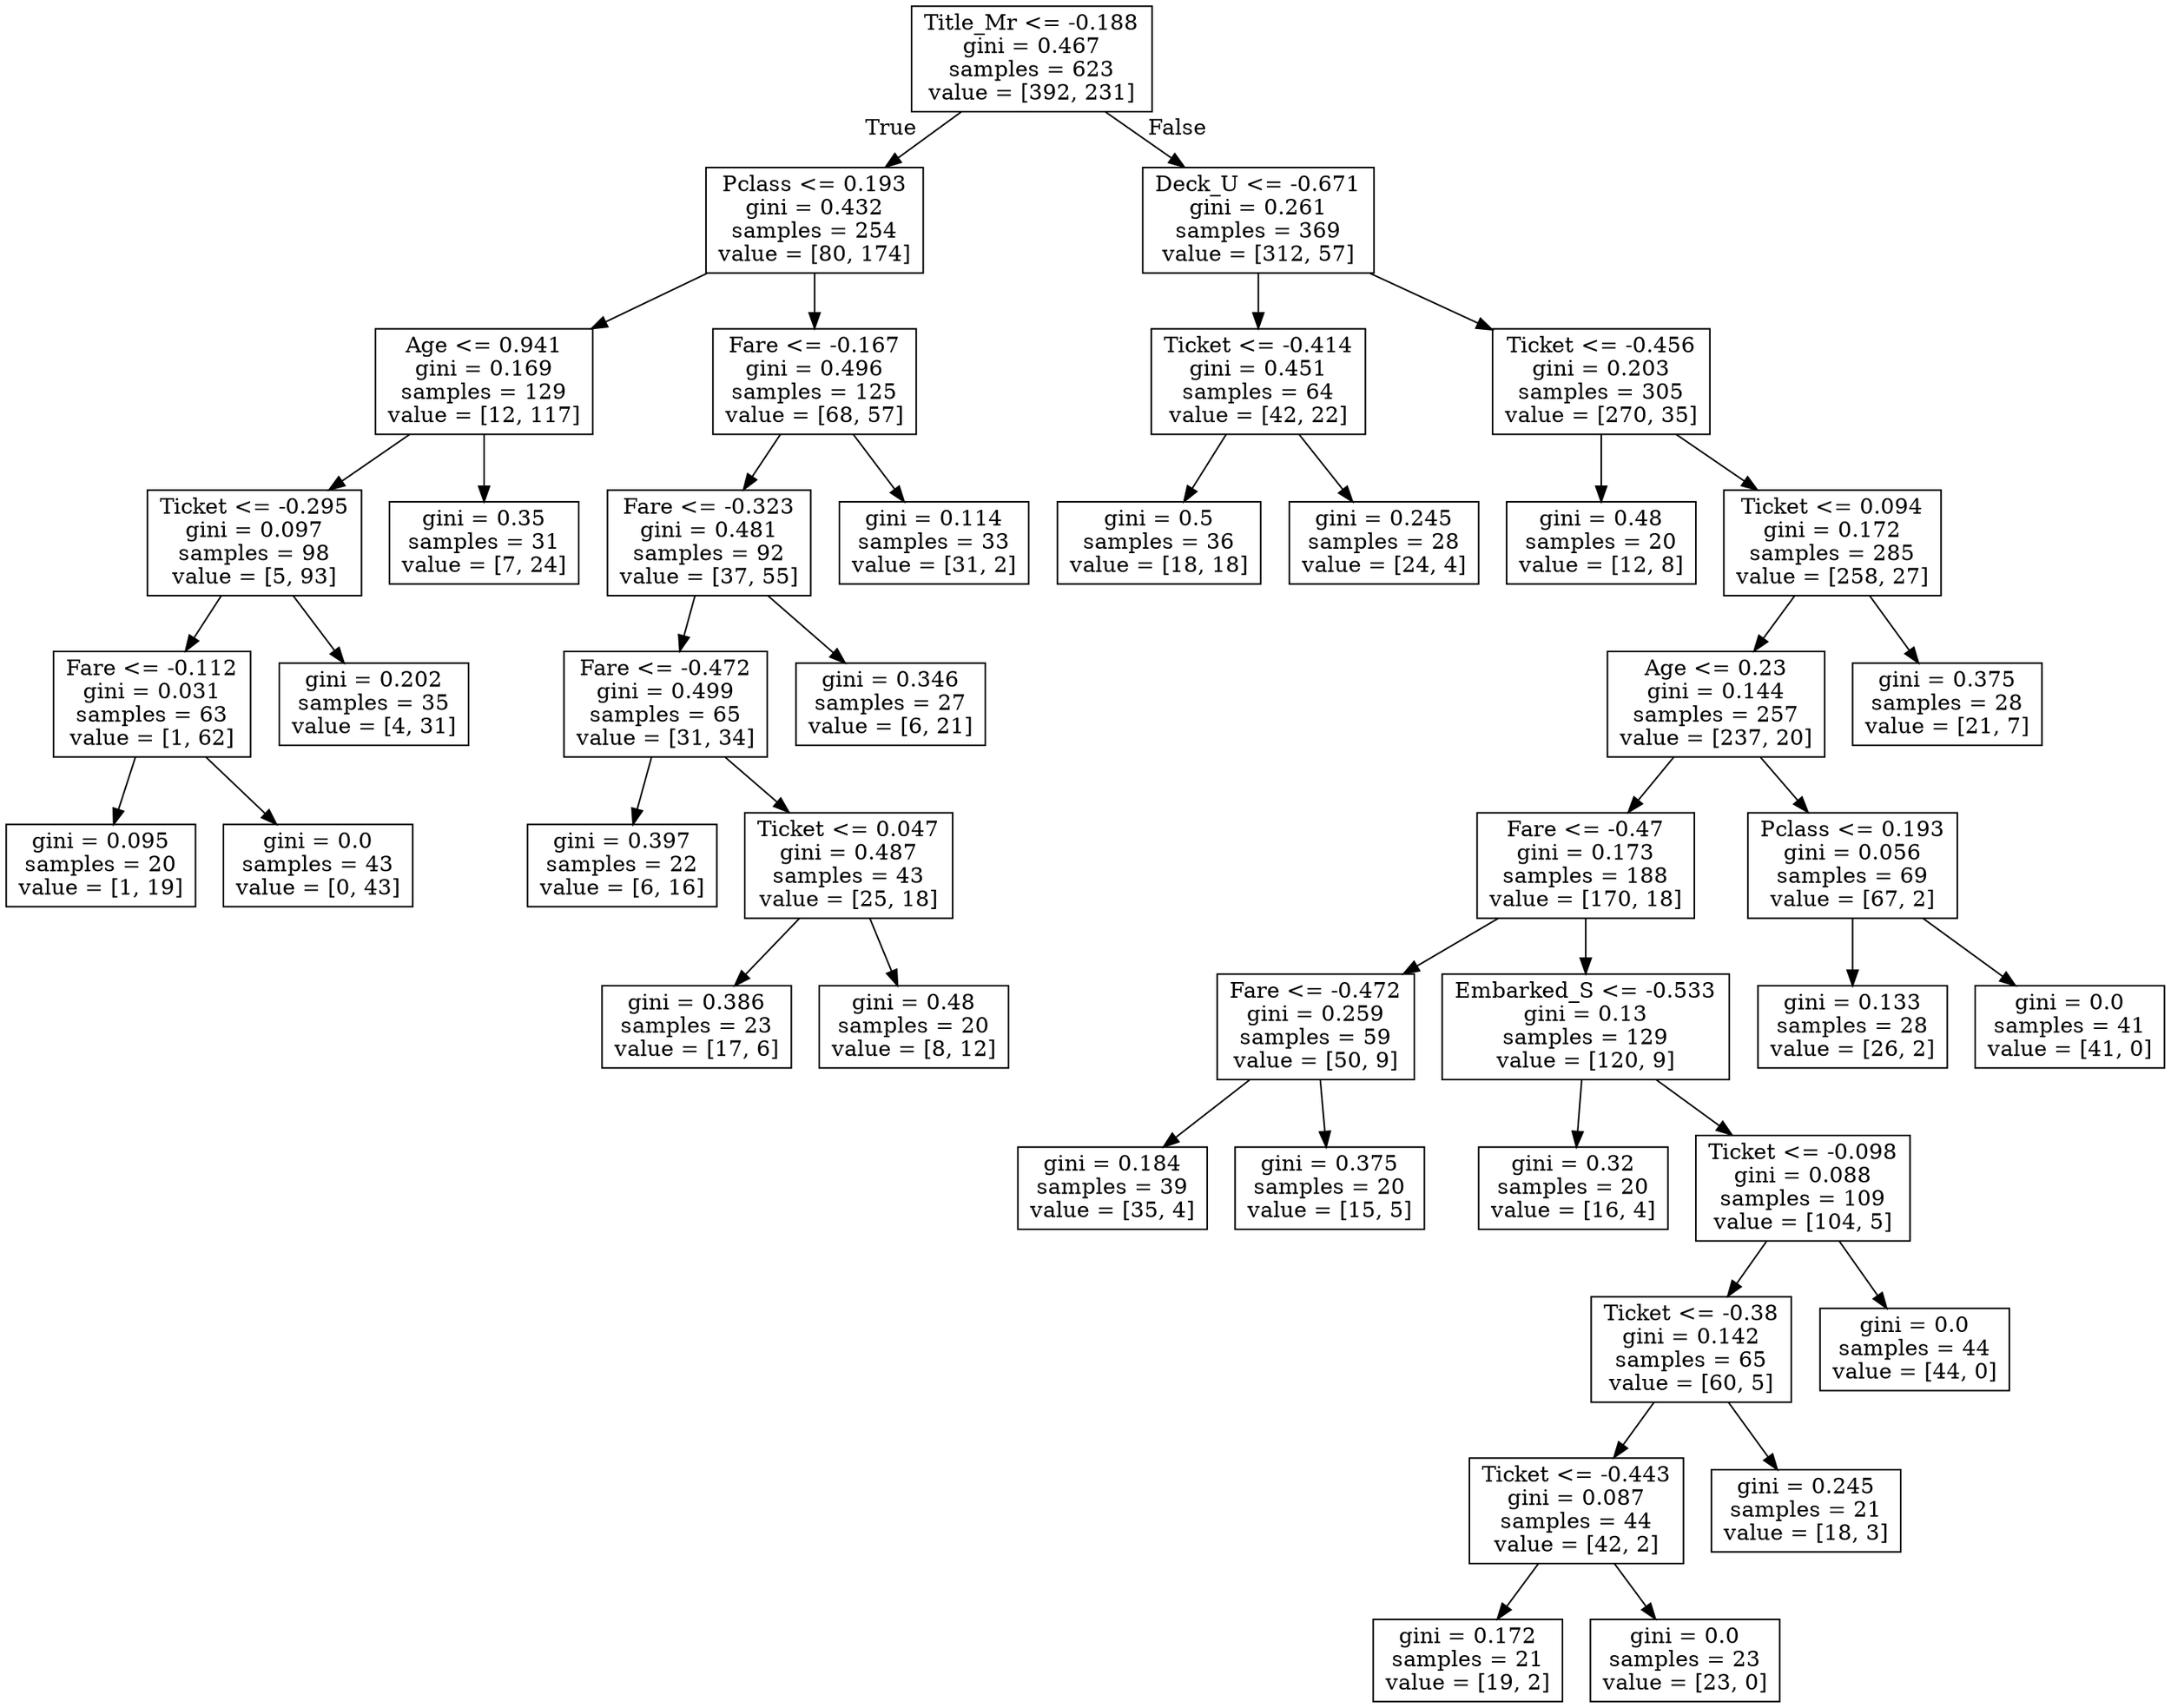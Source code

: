 digraph Tree {
node [shape=box] ;
0 [label="Title_Mr <= -0.188\ngini = 0.467\nsamples = 623\nvalue = [392, 231]"] ;
1 [label="Pclass <= 0.193\ngini = 0.432\nsamples = 254\nvalue = [80, 174]"] ;
0 -> 1 [labeldistance=2.5, labelangle=45, headlabel="True"] ;
2 [label="Age <= 0.941\ngini = 0.169\nsamples = 129\nvalue = [12, 117]"] ;
1 -> 2 ;
3 [label="Ticket <= -0.295\ngini = 0.097\nsamples = 98\nvalue = [5, 93]"] ;
2 -> 3 ;
4 [label="Fare <= -0.112\ngini = 0.031\nsamples = 63\nvalue = [1, 62]"] ;
3 -> 4 ;
5 [label="gini = 0.095\nsamples = 20\nvalue = [1, 19]"] ;
4 -> 5 ;
6 [label="gini = 0.0\nsamples = 43\nvalue = [0, 43]"] ;
4 -> 6 ;
7 [label="gini = 0.202\nsamples = 35\nvalue = [4, 31]"] ;
3 -> 7 ;
8 [label="gini = 0.35\nsamples = 31\nvalue = [7, 24]"] ;
2 -> 8 ;
9 [label="Fare <= -0.167\ngini = 0.496\nsamples = 125\nvalue = [68, 57]"] ;
1 -> 9 ;
10 [label="Fare <= -0.323\ngini = 0.481\nsamples = 92\nvalue = [37, 55]"] ;
9 -> 10 ;
11 [label="Fare <= -0.472\ngini = 0.499\nsamples = 65\nvalue = [31, 34]"] ;
10 -> 11 ;
12 [label="gini = 0.397\nsamples = 22\nvalue = [6, 16]"] ;
11 -> 12 ;
13 [label="Ticket <= 0.047\ngini = 0.487\nsamples = 43\nvalue = [25, 18]"] ;
11 -> 13 ;
14 [label="gini = 0.386\nsamples = 23\nvalue = [17, 6]"] ;
13 -> 14 ;
15 [label="gini = 0.48\nsamples = 20\nvalue = [8, 12]"] ;
13 -> 15 ;
16 [label="gini = 0.346\nsamples = 27\nvalue = [6, 21]"] ;
10 -> 16 ;
17 [label="gini = 0.114\nsamples = 33\nvalue = [31, 2]"] ;
9 -> 17 ;
18 [label="Deck_U <= -0.671\ngini = 0.261\nsamples = 369\nvalue = [312, 57]"] ;
0 -> 18 [labeldistance=2.5, labelangle=-45, headlabel="False"] ;
19 [label="Ticket <= -0.414\ngini = 0.451\nsamples = 64\nvalue = [42, 22]"] ;
18 -> 19 ;
20 [label="gini = 0.5\nsamples = 36\nvalue = [18, 18]"] ;
19 -> 20 ;
21 [label="gini = 0.245\nsamples = 28\nvalue = [24, 4]"] ;
19 -> 21 ;
22 [label="Ticket <= -0.456\ngini = 0.203\nsamples = 305\nvalue = [270, 35]"] ;
18 -> 22 ;
23 [label="gini = 0.48\nsamples = 20\nvalue = [12, 8]"] ;
22 -> 23 ;
24 [label="Ticket <= 0.094\ngini = 0.172\nsamples = 285\nvalue = [258, 27]"] ;
22 -> 24 ;
25 [label="Age <= 0.23\ngini = 0.144\nsamples = 257\nvalue = [237, 20]"] ;
24 -> 25 ;
26 [label="Fare <= -0.47\ngini = 0.173\nsamples = 188\nvalue = [170, 18]"] ;
25 -> 26 ;
27 [label="Fare <= -0.472\ngini = 0.259\nsamples = 59\nvalue = [50, 9]"] ;
26 -> 27 ;
28 [label="gini = 0.184\nsamples = 39\nvalue = [35, 4]"] ;
27 -> 28 ;
29 [label="gini = 0.375\nsamples = 20\nvalue = [15, 5]"] ;
27 -> 29 ;
30 [label="Embarked_S <= -0.533\ngini = 0.13\nsamples = 129\nvalue = [120, 9]"] ;
26 -> 30 ;
31 [label="gini = 0.32\nsamples = 20\nvalue = [16, 4]"] ;
30 -> 31 ;
32 [label="Ticket <= -0.098\ngini = 0.088\nsamples = 109\nvalue = [104, 5]"] ;
30 -> 32 ;
33 [label="Ticket <= -0.38\ngini = 0.142\nsamples = 65\nvalue = [60, 5]"] ;
32 -> 33 ;
34 [label="Ticket <= -0.443\ngini = 0.087\nsamples = 44\nvalue = [42, 2]"] ;
33 -> 34 ;
35 [label="gini = 0.172\nsamples = 21\nvalue = [19, 2]"] ;
34 -> 35 ;
36 [label="gini = 0.0\nsamples = 23\nvalue = [23, 0]"] ;
34 -> 36 ;
37 [label="gini = 0.245\nsamples = 21\nvalue = [18, 3]"] ;
33 -> 37 ;
38 [label="gini = 0.0\nsamples = 44\nvalue = [44, 0]"] ;
32 -> 38 ;
39 [label="Pclass <= 0.193\ngini = 0.056\nsamples = 69\nvalue = [67, 2]"] ;
25 -> 39 ;
40 [label="gini = 0.133\nsamples = 28\nvalue = [26, 2]"] ;
39 -> 40 ;
41 [label="gini = 0.0\nsamples = 41\nvalue = [41, 0]"] ;
39 -> 41 ;
42 [label="gini = 0.375\nsamples = 28\nvalue = [21, 7]"] ;
24 -> 42 ;
}